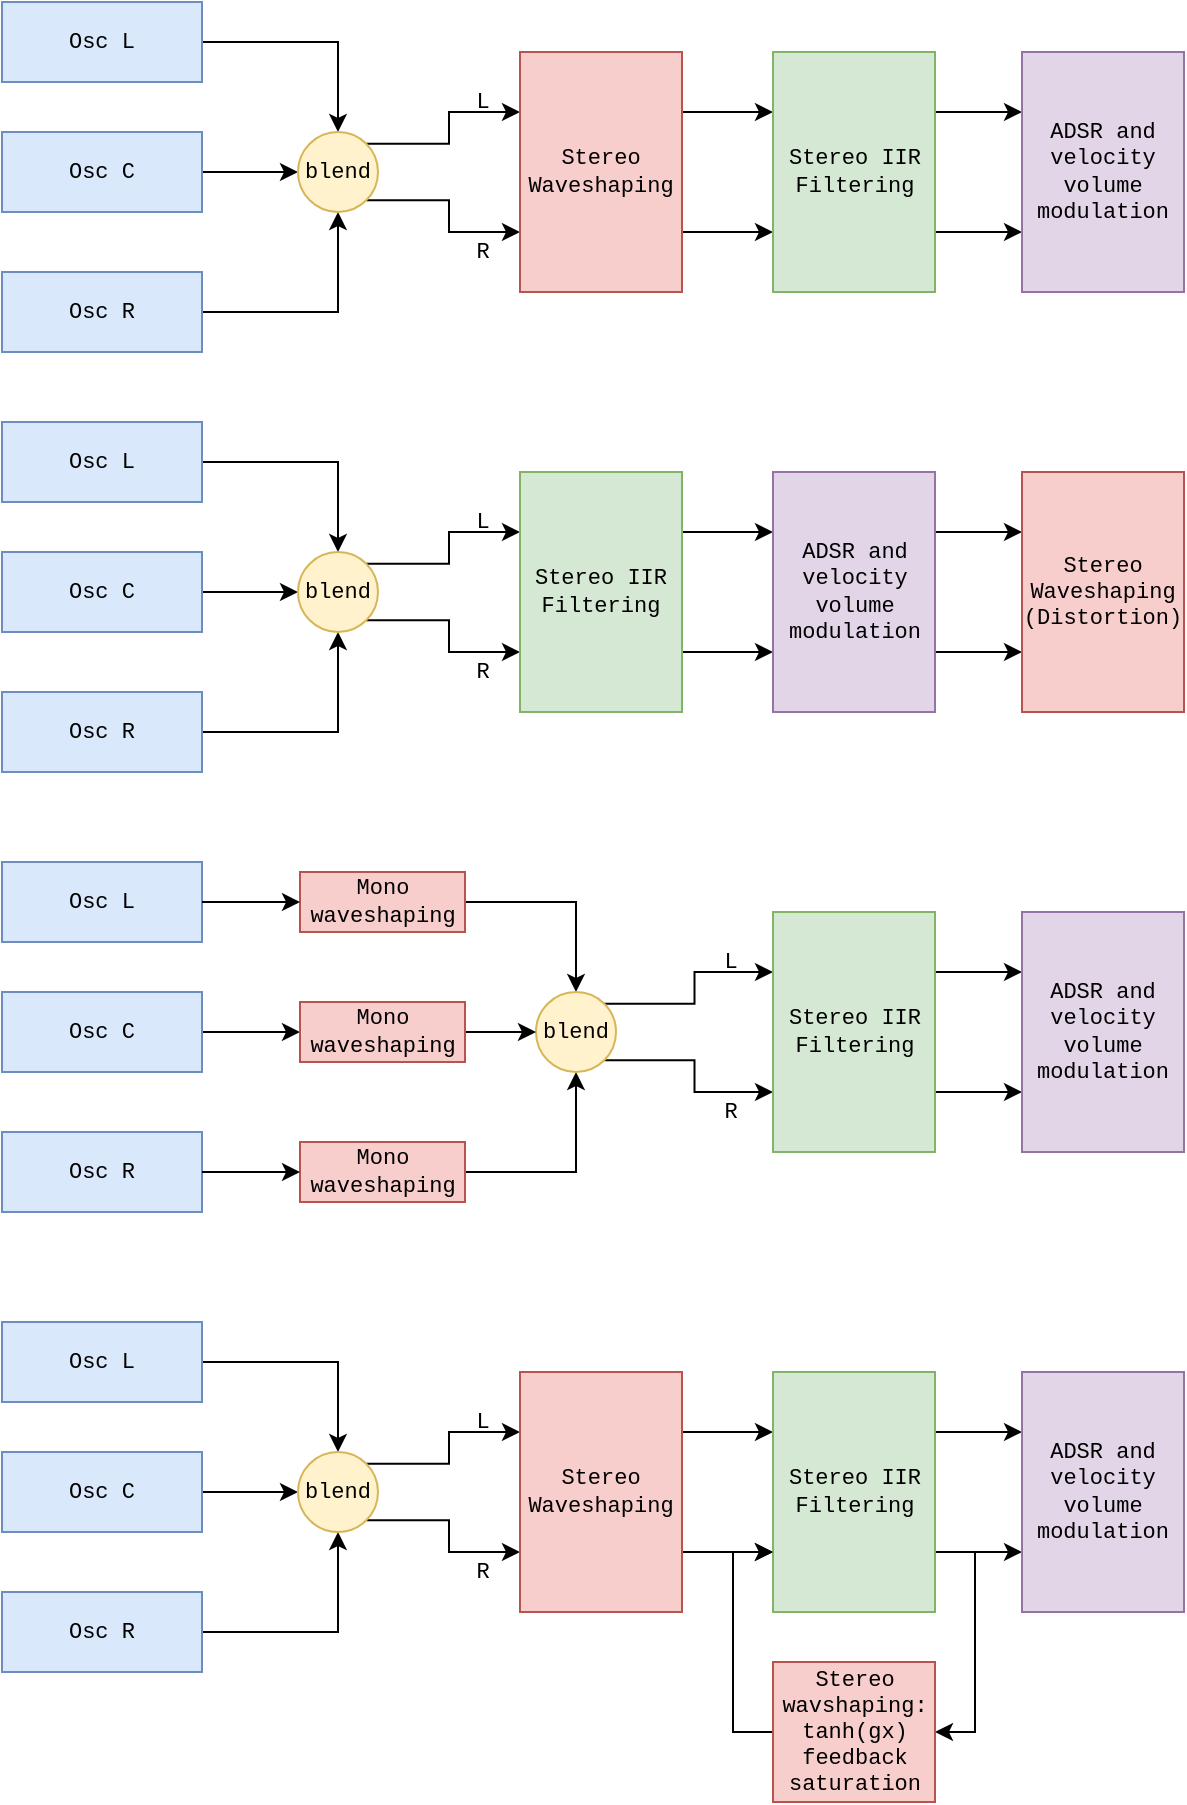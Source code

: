 <mxfile version="13.0.3" type="device"><diagram id="KrM5mwxukWopOsMZoxI0" name="Page-1"><mxGraphModel dx="1086" dy="806" grid="1" gridSize="10" guides="1" tooltips="1" connect="1" arrows="1" fold="1" page="1" pageScale="1" pageWidth="827" pageHeight="1169" math="0" shadow="0"><root><mxCell id="0"/><mxCell id="1" parent="0"/><mxCell id="E6bZoj70rfrVWzlMNW_g-31" style="edgeStyle=orthogonalEdgeStyle;rounded=0;orthogonalLoop=1;jettySize=auto;html=1;exitX=1;exitY=0.5;exitDx=0;exitDy=0;entryX=0.5;entryY=0;entryDx=0;entryDy=0;fontFamily=Courier New;fontSize=11;" edge="1" parent="1" source="E6bZoj70rfrVWzlMNW_g-27" target="E6bZoj70rfrVWzlMNW_g-30"><mxGeometry relative="1" as="geometry"/></mxCell><mxCell id="E6bZoj70rfrVWzlMNW_g-27" value="Osc L" style="rounded=0;whiteSpace=wrap;html=1;strokeWidth=1;fontFamily=Courier New;fontSize=11;fillColor=#dae8fc;strokeColor=#6c8ebf;" vertex="1" parent="1"><mxGeometry x="118" y="20" width="100" height="40" as="geometry"/></mxCell><mxCell id="E6bZoj70rfrVWzlMNW_g-32" style="edgeStyle=orthogonalEdgeStyle;rounded=0;orthogonalLoop=1;jettySize=auto;html=1;exitX=1;exitY=0.5;exitDx=0;exitDy=0;entryX=0;entryY=0.5;entryDx=0;entryDy=0;fontFamily=Courier New;fontSize=11;" edge="1" parent="1" source="E6bZoj70rfrVWzlMNW_g-28" target="E6bZoj70rfrVWzlMNW_g-30"><mxGeometry relative="1" as="geometry"/></mxCell><mxCell id="E6bZoj70rfrVWzlMNW_g-28" value="Osc C" style="rounded=0;whiteSpace=wrap;html=1;strokeWidth=1;fontFamily=Courier New;fontSize=11;fillColor=#dae8fc;strokeColor=#6c8ebf;" vertex="1" parent="1"><mxGeometry x="118" y="85" width="100" height="40" as="geometry"/></mxCell><mxCell id="E6bZoj70rfrVWzlMNW_g-33" style="edgeStyle=orthogonalEdgeStyle;rounded=0;orthogonalLoop=1;jettySize=auto;html=1;exitX=1;exitY=0.5;exitDx=0;exitDy=0;entryX=0.5;entryY=1;entryDx=0;entryDy=0;fontFamily=Courier New;fontSize=11;" edge="1" parent="1" source="E6bZoj70rfrVWzlMNW_g-29" target="E6bZoj70rfrVWzlMNW_g-30"><mxGeometry relative="1" as="geometry"/></mxCell><mxCell id="E6bZoj70rfrVWzlMNW_g-29" value="Osc R" style="rounded=0;whiteSpace=wrap;html=1;strokeWidth=1;fontFamily=Courier New;fontSize=11;fillColor=#dae8fc;strokeColor=#6c8ebf;" vertex="1" parent="1"><mxGeometry x="118" y="155" width="100" height="40" as="geometry"/></mxCell><mxCell id="E6bZoj70rfrVWzlMNW_g-39" style="edgeStyle=orthogonalEdgeStyle;rounded=0;orthogonalLoop=1;jettySize=auto;html=1;exitX=1;exitY=1;exitDx=0;exitDy=0;entryX=0;entryY=0.75;entryDx=0;entryDy=0;fontFamily=Courier New;fontSize=11;" edge="1" parent="1" source="E6bZoj70rfrVWzlMNW_g-30" target="E6bZoj70rfrVWzlMNW_g-38"><mxGeometry relative="1" as="geometry"/></mxCell><mxCell id="E6bZoj70rfrVWzlMNW_g-40" style="edgeStyle=orthogonalEdgeStyle;rounded=0;orthogonalLoop=1;jettySize=auto;html=1;exitX=1;exitY=0;exitDx=0;exitDy=0;entryX=0;entryY=0.25;entryDx=0;entryDy=0;fontFamily=Courier New;fontSize=11;" edge="1" parent="1" source="E6bZoj70rfrVWzlMNW_g-30" target="E6bZoj70rfrVWzlMNW_g-38"><mxGeometry relative="1" as="geometry"/></mxCell><mxCell id="E6bZoj70rfrVWzlMNW_g-30" value="blend" style="ellipse;whiteSpace=wrap;html=1;aspect=fixed;fontFamily=Courier New;fontSize=11;fillColor=#fff2cc;strokeColor=#d6b656;" vertex="1" parent="1"><mxGeometry x="266" y="85" width="40" height="40" as="geometry"/></mxCell><mxCell id="E6bZoj70rfrVWzlMNW_g-46" style="edgeStyle=orthogonalEdgeStyle;rounded=0;orthogonalLoop=1;jettySize=auto;html=1;exitX=1;exitY=0.25;exitDx=0;exitDy=0;entryX=0;entryY=0.25;entryDx=0;entryDy=0;fontFamily=Courier New;fontSize=11;" edge="1" parent="1" source="E6bZoj70rfrVWzlMNW_g-38" target="E6bZoj70rfrVWzlMNW_g-44"><mxGeometry relative="1" as="geometry"/></mxCell><mxCell id="E6bZoj70rfrVWzlMNW_g-47" style="edgeStyle=orthogonalEdgeStyle;rounded=0;orthogonalLoop=1;jettySize=auto;html=1;exitX=1;exitY=0.75;exitDx=0;exitDy=0;entryX=0;entryY=0.75;entryDx=0;entryDy=0;fontFamily=Courier New;fontSize=11;" edge="1" parent="1" source="E6bZoj70rfrVWzlMNW_g-38" target="E6bZoj70rfrVWzlMNW_g-44"><mxGeometry relative="1" as="geometry"/></mxCell><mxCell id="E6bZoj70rfrVWzlMNW_g-38" value="Stereo Waveshaping" style="rounded=0;whiteSpace=wrap;html=1;strokeWidth=1;fontFamily=Courier New;fontSize=11;fillColor=#f8cecc;strokeColor=#b85450;" vertex="1" parent="1"><mxGeometry x="377" y="45" width="81" height="120" as="geometry"/></mxCell><mxCell id="E6bZoj70rfrVWzlMNW_g-41" value="L" style="text;html=1;align=center;verticalAlign=middle;resizable=0;points=[];autosize=1;fontSize=11;fontFamily=Courier New;" vertex="1" parent="1"><mxGeometry x="348" y="60" width="20" height="20" as="geometry"/></mxCell><mxCell id="E6bZoj70rfrVWzlMNW_g-42" value="R" style="text;html=1;align=center;verticalAlign=middle;resizable=0;points=[];autosize=1;fontSize=11;fontFamily=Courier New;" vertex="1" parent="1"><mxGeometry x="348" y="135" width="20" height="20" as="geometry"/></mxCell><mxCell id="E6bZoj70rfrVWzlMNW_g-48" style="edgeStyle=orthogonalEdgeStyle;rounded=0;orthogonalLoop=1;jettySize=auto;html=1;exitX=1;exitY=0.25;exitDx=0;exitDy=0;entryX=0;entryY=0.25;entryDx=0;entryDy=0;fontFamily=Courier New;fontSize=11;" edge="1" parent="1" source="E6bZoj70rfrVWzlMNW_g-44" target="E6bZoj70rfrVWzlMNW_g-45"><mxGeometry relative="1" as="geometry"/></mxCell><mxCell id="E6bZoj70rfrVWzlMNW_g-49" style="edgeStyle=orthogonalEdgeStyle;rounded=0;orthogonalLoop=1;jettySize=auto;html=1;exitX=1;exitY=0.75;exitDx=0;exitDy=0;entryX=0;entryY=0.75;entryDx=0;entryDy=0;fontFamily=Courier New;fontSize=11;" edge="1" parent="1" source="E6bZoj70rfrVWzlMNW_g-44" target="E6bZoj70rfrVWzlMNW_g-45"><mxGeometry relative="1" as="geometry"/></mxCell><mxCell id="E6bZoj70rfrVWzlMNW_g-44" value="Stereo IIR Filtering" style="rounded=0;whiteSpace=wrap;html=1;strokeWidth=1;fontFamily=Courier New;fontSize=11;fillColor=#d5e8d4;strokeColor=#82b366;" vertex="1" parent="1"><mxGeometry x="503.5" y="45" width="81" height="120" as="geometry"/></mxCell><mxCell id="E6bZoj70rfrVWzlMNW_g-45" value="ADSR and velocity volume modulation" style="rounded=0;whiteSpace=wrap;html=1;strokeWidth=1;fontFamily=Courier New;fontSize=11;fillColor=#e1d5e7;strokeColor=#9673a6;" vertex="1" parent="1"><mxGeometry x="628" y="45" width="81" height="120" as="geometry"/></mxCell><mxCell id="E6bZoj70rfrVWzlMNW_g-86" style="edgeStyle=orthogonalEdgeStyle;rounded=0;orthogonalLoop=1;jettySize=auto;html=1;exitX=1;exitY=0.5;exitDx=0;exitDy=0;entryX=0.5;entryY=0;entryDx=0;entryDy=0;fontFamily=Courier New;fontSize=11;" edge="1" parent="1" source="E6bZoj70rfrVWzlMNW_g-106" target="E6bZoj70rfrVWzlMNW_g-94"><mxGeometry relative="1" as="geometry"/></mxCell><mxCell id="E6bZoj70rfrVWzlMNW_g-87" value="Osc L" style="rounded=0;whiteSpace=wrap;html=1;strokeWidth=1;fontFamily=Courier New;fontSize=11;fillColor=#dae8fc;strokeColor=#6c8ebf;" vertex="1" parent="1"><mxGeometry x="118" y="450" width="100" height="40" as="geometry"/></mxCell><mxCell id="E6bZoj70rfrVWzlMNW_g-88" style="edgeStyle=orthogonalEdgeStyle;rounded=0;orthogonalLoop=1;jettySize=auto;html=1;exitX=1;exitY=0.5;exitDx=0;exitDy=0;entryX=0;entryY=0.5;entryDx=0;entryDy=0;fontFamily=Courier New;fontSize=11;" edge="1" parent="1" source="E6bZoj70rfrVWzlMNW_g-89" target="E6bZoj70rfrVWzlMNW_g-109"><mxGeometry relative="1" as="geometry"/></mxCell><mxCell id="E6bZoj70rfrVWzlMNW_g-89" value="Osc C" style="rounded=0;whiteSpace=wrap;html=1;strokeWidth=1;fontFamily=Courier New;fontSize=11;fillColor=#dae8fc;strokeColor=#6c8ebf;" vertex="1" parent="1"><mxGeometry x="118" y="515" width="100" height="40" as="geometry"/></mxCell><mxCell id="E6bZoj70rfrVWzlMNW_g-90" style="edgeStyle=orthogonalEdgeStyle;rounded=0;orthogonalLoop=1;jettySize=auto;html=1;exitX=1;exitY=0.5;exitDx=0;exitDy=0;entryX=0.5;entryY=1;entryDx=0;entryDy=0;fontFamily=Courier New;fontSize=11;" edge="1" parent="1" source="E6bZoj70rfrVWzlMNW_g-108" target="E6bZoj70rfrVWzlMNW_g-94"><mxGeometry relative="1" as="geometry"/></mxCell><mxCell id="E6bZoj70rfrVWzlMNW_g-91" value="Osc R" style="rounded=0;whiteSpace=wrap;html=1;strokeWidth=1;fontFamily=Courier New;fontSize=11;fillColor=#dae8fc;strokeColor=#6c8ebf;" vertex="1" parent="1"><mxGeometry x="118" y="585" width="100" height="40" as="geometry"/></mxCell><mxCell id="E6bZoj70rfrVWzlMNW_g-104" style="edgeStyle=orthogonalEdgeStyle;rounded=0;orthogonalLoop=1;jettySize=auto;html=1;exitX=1;exitY=0;exitDx=0;exitDy=0;entryX=0;entryY=0.25;entryDx=0;entryDy=0;fontFamily=Courier New;fontSize=11;" edge="1" parent="1" source="E6bZoj70rfrVWzlMNW_g-94" target="E6bZoj70rfrVWzlMNW_g-102"><mxGeometry relative="1" as="geometry"/></mxCell><mxCell id="E6bZoj70rfrVWzlMNW_g-105" style="edgeStyle=orthogonalEdgeStyle;rounded=0;orthogonalLoop=1;jettySize=auto;html=1;exitX=1;exitY=1;exitDx=0;exitDy=0;entryX=0;entryY=0.75;entryDx=0;entryDy=0;fontFamily=Courier New;fontSize=11;" edge="1" parent="1" source="E6bZoj70rfrVWzlMNW_g-94" target="E6bZoj70rfrVWzlMNW_g-102"><mxGeometry relative="1" as="geometry"/></mxCell><mxCell id="E6bZoj70rfrVWzlMNW_g-94" value="blend" style="ellipse;whiteSpace=wrap;html=1;aspect=fixed;fontFamily=Courier New;fontSize=11;fillColor=#fff2cc;strokeColor=#d6b656;" vertex="1" parent="1"><mxGeometry x="385" y="515" width="40" height="40" as="geometry"/></mxCell><mxCell id="E6bZoj70rfrVWzlMNW_g-98" value="L" style="text;html=1;align=center;verticalAlign=middle;resizable=0;points=[];autosize=1;fontSize=11;fontFamily=Courier New;" vertex="1" parent="1"><mxGeometry x="472" y="490" width="20" height="20" as="geometry"/></mxCell><mxCell id="E6bZoj70rfrVWzlMNW_g-99" value="R" style="text;html=1;align=center;verticalAlign=middle;resizable=0;points=[];autosize=1;fontSize=11;fontFamily=Courier New;" vertex="1" parent="1"><mxGeometry x="472" y="565" width="20" height="20" as="geometry"/></mxCell><mxCell id="E6bZoj70rfrVWzlMNW_g-100" style="edgeStyle=orthogonalEdgeStyle;rounded=0;orthogonalLoop=1;jettySize=auto;html=1;exitX=1;exitY=0.25;exitDx=0;exitDy=0;entryX=0;entryY=0.25;entryDx=0;entryDy=0;fontFamily=Courier New;fontSize=11;" edge="1" parent="1" source="E6bZoj70rfrVWzlMNW_g-102" target="E6bZoj70rfrVWzlMNW_g-103"><mxGeometry relative="1" as="geometry"/></mxCell><mxCell id="E6bZoj70rfrVWzlMNW_g-101" style="edgeStyle=orthogonalEdgeStyle;rounded=0;orthogonalLoop=1;jettySize=auto;html=1;exitX=1;exitY=0.75;exitDx=0;exitDy=0;entryX=0;entryY=0.75;entryDx=0;entryDy=0;fontFamily=Courier New;fontSize=11;" edge="1" parent="1" source="E6bZoj70rfrVWzlMNW_g-102" target="E6bZoj70rfrVWzlMNW_g-103"><mxGeometry relative="1" as="geometry"/></mxCell><mxCell id="E6bZoj70rfrVWzlMNW_g-102" value="Stereo IIR Filtering" style="rounded=0;whiteSpace=wrap;html=1;strokeWidth=1;fontFamily=Courier New;fontSize=11;fillColor=#d5e8d4;strokeColor=#82b366;" vertex="1" parent="1"><mxGeometry x="503.5" y="475" width="81" height="120" as="geometry"/></mxCell><mxCell id="E6bZoj70rfrVWzlMNW_g-103" value="ADSR and velocity volume modulation" style="rounded=0;whiteSpace=wrap;html=1;strokeWidth=1;fontFamily=Courier New;fontSize=11;fillColor=#e1d5e7;strokeColor=#9673a6;" vertex="1" parent="1"><mxGeometry x="628" y="475" width="81" height="120" as="geometry"/></mxCell><mxCell id="E6bZoj70rfrVWzlMNW_g-106" value="Mono waveshaping" style="rounded=0;whiteSpace=wrap;html=1;strokeWidth=1;fontFamily=Courier New;fontSize=11;fillColor=#f8cecc;strokeColor=#b85450;" vertex="1" parent="1"><mxGeometry x="267" y="455" width="82.5" height="30" as="geometry"/></mxCell><mxCell id="E6bZoj70rfrVWzlMNW_g-107" style="edgeStyle=orthogonalEdgeStyle;rounded=0;orthogonalLoop=1;jettySize=auto;html=1;exitX=1;exitY=0.5;exitDx=0;exitDy=0;entryX=0;entryY=0.5;entryDx=0;entryDy=0;fontFamily=Courier New;fontSize=11;" edge="1" parent="1" source="E6bZoj70rfrVWzlMNW_g-87" target="E6bZoj70rfrVWzlMNW_g-106"><mxGeometry relative="1" as="geometry"><mxPoint x="218" y="470" as="sourcePoint"/><mxPoint x="405" y="515" as="targetPoint"/></mxGeometry></mxCell><mxCell id="E6bZoj70rfrVWzlMNW_g-112" style="edgeStyle=orthogonalEdgeStyle;rounded=0;orthogonalLoop=1;jettySize=auto;html=1;exitX=1;exitY=0.5;exitDx=0;exitDy=0;entryX=0;entryY=0.5;entryDx=0;entryDy=0;fontFamily=Courier New;fontSize=11;" edge="1" parent="1" source="E6bZoj70rfrVWzlMNW_g-109" target="E6bZoj70rfrVWzlMNW_g-94"><mxGeometry relative="1" as="geometry"><mxPoint x="374" y="535" as="targetPoint"/></mxGeometry></mxCell><mxCell id="E6bZoj70rfrVWzlMNW_g-109" value="Mono waveshaping" style="rounded=0;whiteSpace=wrap;html=1;strokeWidth=1;fontFamily=Courier New;fontSize=11;fillColor=#f8cecc;strokeColor=#b85450;" vertex="1" parent="1"><mxGeometry x="267" y="520" width="82.5" height="30" as="geometry"/></mxCell><mxCell id="E6bZoj70rfrVWzlMNW_g-108" value="Mono waveshaping" style="rounded=0;whiteSpace=wrap;html=1;strokeWidth=1;fontFamily=Courier New;fontSize=11;fillColor=#f8cecc;strokeColor=#b85450;" vertex="1" parent="1"><mxGeometry x="267" y="590" width="82.5" height="30" as="geometry"/></mxCell><mxCell id="E6bZoj70rfrVWzlMNW_g-110" style="edgeStyle=orthogonalEdgeStyle;rounded=0;orthogonalLoop=1;jettySize=auto;html=1;exitX=1;exitY=0.5;exitDx=0;exitDy=0;entryX=0;entryY=0.5;entryDx=0;entryDy=0;fontFamily=Courier New;fontSize=11;" edge="1" parent="1" source="E6bZoj70rfrVWzlMNW_g-91" target="E6bZoj70rfrVWzlMNW_g-108"><mxGeometry relative="1" as="geometry"><mxPoint x="218" y="605" as="sourcePoint"/><mxPoint x="405" y="555" as="targetPoint"/></mxGeometry></mxCell><mxCell id="E6bZoj70rfrVWzlMNW_g-113" style="edgeStyle=orthogonalEdgeStyle;rounded=0;orthogonalLoop=1;jettySize=auto;html=1;exitX=1;exitY=0.5;exitDx=0;exitDy=0;entryX=0.5;entryY=0;entryDx=0;entryDy=0;fontFamily=Courier New;fontSize=11;" edge="1" parent="1" source="E6bZoj70rfrVWzlMNW_g-114" target="E6bZoj70rfrVWzlMNW_g-121"><mxGeometry relative="1" as="geometry"/></mxCell><mxCell id="E6bZoj70rfrVWzlMNW_g-114" value="Osc L" style="rounded=0;whiteSpace=wrap;html=1;strokeWidth=1;fontFamily=Courier New;fontSize=11;fillColor=#dae8fc;strokeColor=#6c8ebf;" vertex="1" parent="1"><mxGeometry x="118" y="230" width="100" height="40" as="geometry"/></mxCell><mxCell id="E6bZoj70rfrVWzlMNW_g-115" style="edgeStyle=orthogonalEdgeStyle;rounded=0;orthogonalLoop=1;jettySize=auto;html=1;exitX=1;exitY=0.5;exitDx=0;exitDy=0;entryX=0;entryY=0.5;entryDx=0;entryDy=0;fontFamily=Courier New;fontSize=11;" edge="1" parent="1" source="E6bZoj70rfrVWzlMNW_g-116" target="E6bZoj70rfrVWzlMNW_g-121"><mxGeometry relative="1" as="geometry"/></mxCell><mxCell id="E6bZoj70rfrVWzlMNW_g-116" value="Osc C" style="rounded=0;whiteSpace=wrap;html=1;strokeWidth=1;fontFamily=Courier New;fontSize=11;fillColor=#dae8fc;strokeColor=#6c8ebf;" vertex="1" parent="1"><mxGeometry x="118" y="295" width="100" height="40" as="geometry"/></mxCell><mxCell id="E6bZoj70rfrVWzlMNW_g-117" style="edgeStyle=orthogonalEdgeStyle;rounded=0;orthogonalLoop=1;jettySize=auto;html=1;exitX=1;exitY=0.5;exitDx=0;exitDy=0;entryX=0.5;entryY=1;entryDx=0;entryDy=0;fontFamily=Courier New;fontSize=11;" edge="1" parent="1" source="E6bZoj70rfrVWzlMNW_g-118" target="E6bZoj70rfrVWzlMNW_g-121"><mxGeometry relative="1" as="geometry"/></mxCell><mxCell id="E6bZoj70rfrVWzlMNW_g-118" value="Osc R" style="rounded=0;whiteSpace=wrap;html=1;strokeWidth=1;fontFamily=Courier New;fontSize=11;fillColor=#dae8fc;strokeColor=#6c8ebf;" vertex="1" parent="1"><mxGeometry x="118" y="365" width="100" height="40" as="geometry"/></mxCell><mxCell id="E6bZoj70rfrVWzlMNW_g-119" style="edgeStyle=orthogonalEdgeStyle;rounded=0;orthogonalLoop=1;jettySize=auto;html=1;exitX=1;exitY=1;exitDx=0;exitDy=0;entryX=0;entryY=0.75;entryDx=0;entryDy=0;fontFamily=Courier New;fontSize=11;" edge="1" parent="1" source="E6bZoj70rfrVWzlMNW_g-121" target="E6bZoj70rfrVWzlMNW_g-124"><mxGeometry relative="1" as="geometry"/></mxCell><mxCell id="E6bZoj70rfrVWzlMNW_g-120" style="edgeStyle=orthogonalEdgeStyle;rounded=0;orthogonalLoop=1;jettySize=auto;html=1;exitX=1;exitY=0;exitDx=0;exitDy=0;entryX=0;entryY=0.25;entryDx=0;entryDy=0;fontFamily=Courier New;fontSize=11;" edge="1" parent="1" source="E6bZoj70rfrVWzlMNW_g-121" target="E6bZoj70rfrVWzlMNW_g-124"><mxGeometry relative="1" as="geometry"/></mxCell><mxCell id="E6bZoj70rfrVWzlMNW_g-121" value="blend" style="ellipse;whiteSpace=wrap;html=1;aspect=fixed;fontFamily=Courier New;fontSize=11;fillColor=#fff2cc;strokeColor=#d6b656;" vertex="1" parent="1"><mxGeometry x="266" y="295" width="40" height="40" as="geometry"/></mxCell><mxCell id="E6bZoj70rfrVWzlMNW_g-122" style="edgeStyle=orthogonalEdgeStyle;rounded=0;orthogonalLoop=1;jettySize=auto;html=1;exitX=1;exitY=0.25;exitDx=0;exitDy=0;entryX=0;entryY=0.25;entryDx=0;entryDy=0;fontFamily=Courier New;fontSize=11;" edge="1" parent="1" source="E6bZoj70rfrVWzlMNW_g-124" target="E6bZoj70rfrVWzlMNW_g-129"><mxGeometry relative="1" as="geometry"/></mxCell><mxCell id="E6bZoj70rfrVWzlMNW_g-123" style="edgeStyle=orthogonalEdgeStyle;rounded=0;orthogonalLoop=1;jettySize=auto;html=1;exitX=1;exitY=0.75;exitDx=0;exitDy=0;entryX=0;entryY=0.75;entryDx=0;entryDy=0;fontFamily=Courier New;fontSize=11;" edge="1" parent="1" source="E6bZoj70rfrVWzlMNW_g-124" target="E6bZoj70rfrVWzlMNW_g-129"><mxGeometry relative="1" as="geometry"/></mxCell><mxCell id="E6bZoj70rfrVWzlMNW_g-124" value="Stereo IIR Filtering" style="rounded=0;whiteSpace=wrap;html=1;strokeWidth=1;fontFamily=Courier New;fontSize=11;fillColor=#d5e8d4;strokeColor=#82b366;" vertex="1" parent="1"><mxGeometry x="377" y="255" width="81" height="120" as="geometry"/></mxCell><mxCell id="E6bZoj70rfrVWzlMNW_g-125" value="L" style="text;html=1;align=center;verticalAlign=middle;resizable=0;points=[];autosize=1;fontSize=11;fontFamily=Courier New;" vertex="1" parent="1"><mxGeometry x="348" y="270" width="20" height="20" as="geometry"/></mxCell><mxCell id="E6bZoj70rfrVWzlMNW_g-126" value="R" style="text;html=1;align=center;verticalAlign=middle;resizable=0;points=[];autosize=1;fontSize=11;fontFamily=Courier New;" vertex="1" parent="1"><mxGeometry x="348" y="345" width="20" height="20" as="geometry"/></mxCell><mxCell id="E6bZoj70rfrVWzlMNW_g-127" style="edgeStyle=orthogonalEdgeStyle;rounded=0;orthogonalLoop=1;jettySize=auto;html=1;exitX=1;exitY=0.25;exitDx=0;exitDy=0;entryX=0;entryY=0.25;entryDx=0;entryDy=0;fontFamily=Courier New;fontSize=11;" edge="1" parent="1" source="E6bZoj70rfrVWzlMNW_g-129" target="E6bZoj70rfrVWzlMNW_g-130"><mxGeometry relative="1" as="geometry"/></mxCell><mxCell id="E6bZoj70rfrVWzlMNW_g-128" style="edgeStyle=orthogonalEdgeStyle;rounded=0;orthogonalLoop=1;jettySize=auto;html=1;exitX=1;exitY=0.75;exitDx=0;exitDy=0;entryX=0;entryY=0.75;entryDx=0;entryDy=0;fontFamily=Courier New;fontSize=11;" edge="1" parent="1" source="E6bZoj70rfrVWzlMNW_g-129" target="E6bZoj70rfrVWzlMNW_g-130"><mxGeometry relative="1" as="geometry"/></mxCell><mxCell id="E6bZoj70rfrVWzlMNW_g-129" value="ADSR and velocity volume modulation" style="rounded=0;whiteSpace=wrap;html=1;strokeWidth=1;fontFamily=Courier New;fontSize=11;fillColor=#e1d5e7;strokeColor=#9673a6;" vertex="1" parent="1"><mxGeometry x="503.5" y="255" width="81" height="120" as="geometry"/></mxCell><mxCell id="E6bZoj70rfrVWzlMNW_g-130" value="Stereo Waveshaping (Distortion)" style="rounded=0;whiteSpace=wrap;html=1;strokeWidth=1;fontFamily=Courier New;fontSize=11;fillColor=#f8cecc;strokeColor=#b85450;" vertex="1" parent="1"><mxGeometry x="628" y="255" width="81" height="120" as="geometry"/></mxCell><mxCell id="E6bZoj70rfrVWzlMNW_g-131" style="edgeStyle=orthogonalEdgeStyle;rounded=0;orthogonalLoop=1;jettySize=auto;html=1;exitX=1;exitY=0.5;exitDx=0;exitDy=0;entryX=0.5;entryY=0;entryDx=0;entryDy=0;fontFamily=Courier New;fontSize=11;" edge="1" parent="1" source="E6bZoj70rfrVWzlMNW_g-132" target="E6bZoj70rfrVWzlMNW_g-139"><mxGeometry relative="1" as="geometry"/></mxCell><mxCell id="E6bZoj70rfrVWzlMNW_g-132" value="Osc L" style="rounded=0;whiteSpace=wrap;html=1;strokeWidth=1;fontFamily=Courier New;fontSize=11;fillColor=#dae8fc;strokeColor=#6c8ebf;" vertex="1" parent="1"><mxGeometry x="118" y="680" width="100" height="40" as="geometry"/></mxCell><mxCell id="E6bZoj70rfrVWzlMNW_g-133" style="edgeStyle=orthogonalEdgeStyle;rounded=0;orthogonalLoop=1;jettySize=auto;html=1;exitX=1;exitY=0.5;exitDx=0;exitDy=0;entryX=0;entryY=0.5;entryDx=0;entryDy=0;fontFamily=Courier New;fontSize=11;" edge="1" parent="1" source="E6bZoj70rfrVWzlMNW_g-134" target="E6bZoj70rfrVWzlMNW_g-139"><mxGeometry relative="1" as="geometry"/></mxCell><mxCell id="E6bZoj70rfrVWzlMNW_g-134" value="Osc C" style="rounded=0;whiteSpace=wrap;html=1;strokeWidth=1;fontFamily=Courier New;fontSize=11;fillColor=#dae8fc;strokeColor=#6c8ebf;" vertex="1" parent="1"><mxGeometry x="118" y="745" width="100" height="40" as="geometry"/></mxCell><mxCell id="E6bZoj70rfrVWzlMNW_g-135" style="edgeStyle=orthogonalEdgeStyle;rounded=0;orthogonalLoop=1;jettySize=auto;html=1;exitX=1;exitY=0.5;exitDx=0;exitDy=0;entryX=0.5;entryY=1;entryDx=0;entryDy=0;fontFamily=Courier New;fontSize=11;" edge="1" parent="1" source="E6bZoj70rfrVWzlMNW_g-136" target="E6bZoj70rfrVWzlMNW_g-139"><mxGeometry relative="1" as="geometry"/></mxCell><mxCell id="E6bZoj70rfrVWzlMNW_g-136" value="Osc R" style="rounded=0;whiteSpace=wrap;html=1;strokeWidth=1;fontFamily=Courier New;fontSize=11;fillColor=#dae8fc;strokeColor=#6c8ebf;" vertex="1" parent="1"><mxGeometry x="118" y="815" width="100" height="40" as="geometry"/></mxCell><mxCell id="E6bZoj70rfrVWzlMNW_g-137" style="edgeStyle=orthogonalEdgeStyle;rounded=0;orthogonalLoop=1;jettySize=auto;html=1;exitX=1;exitY=1;exitDx=0;exitDy=0;entryX=0;entryY=0.75;entryDx=0;entryDy=0;fontFamily=Courier New;fontSize=11;" edge="1" parent="1" source="E6bZoj70rfrVWzlMNW_g-139" target="E6bZoj70rfrVWzlMNW_g-142"><mxGeometry relative="1" as="geometry"/></mxCell><mxCell id="E6bZoj70rfrVWzlMNW_g-138" style="edgeStyle=orthogonalEdgeStyle;rounded=0;orthogonalLoop=1;jettySize=auto;html=1;exitX=1;exitY=0;exitDx=0;exitDy=0;entryX=0;entryY=0.25;entryDx=0;entryDy=0;fontFamily=Courier New;fontSize=11;" edge="1" parent="1" source="E6bZoj70rfrVWzlMNW_g-139" target="E6bZoj70rfrVWzlMNW_g-142"><mxGeometry relative="1" as="geometry"/></mxCell><mxCell id="E6bZoj70rfrVWzlMNW_g-139" value="blend" style="ellipse;whiteSpace=wrap;html=1;aspect=fixed;fontFamily=Courier New;fontSize=11;fillColor=#fff2cc;strokeColor=#d6b656;" vertex="1" parent="1"><mxGeometry x="266" y="745" width="40" height="40" as="geometry"/></mxCell><mxCell id="E6bZoj70rfrVWzlMNW_g-140" style="edgeStyle=orthogonalEdgeStyle;rounded=0;orthogonalLoop=1;jettySize=auto;html=1;exitX=1;exitY=0.25;exitDx=0;exitDy=0;entryX=0;entryY=0.25;entryDx=0;entryDy=0;fontFamily=Courier New;fontSize=11;" edge="1" parent="1" source="E6bZoj70rfrVWzlMNW_g-142" target="E6bZoj70rfrVWzlMNW_g-147"><mxGeometry relative="1" as="geometry"/></mxCell><mxCell id="E6bZoj70rfrVWzlMNW_g-141" style="edgeStyle=orthogonalEdgeStyle;rounded=0;orthogonalLoop=1;jettySize=auto;html=1;exitX=1;exitY=0.75;exitDx=0;exitDy=0;entryX=0;entryY=0.75;entryDx=0;entryDy=0;fontFamily=Courier New;fontSize=11;" edge="1" parent="1" source="E6bZoj70rfrVWzlMNW_g-142" target="E6bZoj70rfrVWzlMNW_g-147"><mxGeometry relative="1" as="geometry"/></mxCell><mxCell id="E6bZoj70rfrVWzlMNW_g-142" value="Stereo Waveshaping" style="rounded=0;whiteSpace=wrap;html=1;strokeWidth=1;fontFamily=Courier New;fontSize=11;fillColor=#f8cecc;strokeColor=#b85450;" vertex="1" parent="1"><mxGeometry x="377" y="705" width="81" height="120" as="geometry"/></mxCell><mxCell id="E6bZoj70rfrVWzlMNW_g-143" value="L" style="text;html=1;align=center;verticalAlign=middle;resizable=0;points=[];autosize=1;fontSize=11;fontFamily=Courier New;" vertex="1" parent="1"><mxGeometry x="348" y="720" width="20" height="20" as="geometry"/></mxCell><mxCell id="E6bZoj70rfrVWzlMNW_g-144" value="R" style="text;html=1;align=center;verticalAlign=middle;resizable=0;points=[];autosize=1;fontSize=11;fontFamily=Courier New;" vertex="1" parent="1"><mxGeometry x="348" y="795" width="20" height="20" as="geometry"/></mxCell><mxCell id="E6bZoj70rfrVWzlMNW_g-145" style="edgeStyle=orthogonalEdgeStyle;rounded=0;orthogonalLoop=1;jettySize=auto;html=1;exitX=1;exitY=0.25;exitDx=0;exitDy=0;entryX=0;entryY=0.25;entryDx=0;entryDy=0;fontFamily=Courier New;fontSize=11;" edge="1" parent="1" source="E6bZoj70rfrVWzlMNW_g-147" target="E6bZoj70rfrVWzlMNW_g-148"><mxGeometry relative="1" as="geometry"/></mxCell><mxCell id="E6bZoj70rfrVWzlMNW_g-146" style="edgeStyle=orthogonalEdgeStyle;rounded=0;orthogonalLoop=1;jettySize=auto;html=1;exitX=1;exitY=0.75;exitDx=0;exitDy=0;entryX=0;entryY=0.75;entryDx=0;entryDy=0;fontFamily=Courier New;fontSize=11;" edge="1" parent="1" source="E6bZoj70rfrVWzlMNW_g-147" target="E6bZoj70rfrVWzlMNW_g-148"><mxGeometry relative="1" as="geometry"/></mxCell><mxCell id="E6bZoj70rfrVWzlMNW_g-151" style="edgeStyle=orthogonalEdgeStyle;rounded=0;orthogonalLoop=1;jettySize=auto;html=1;exitX=1;exitY=0.75;exitDx=0;exitDy=0;entryX=1;entryY=0.5;entryDx=0;entryDy=0;fontFamily=Courier New;fontSize=11;" edge="1" parent="1" source="E6bZoj70rfrVWzlMNW_g-147" target="E6bZoj70rfrVWzlMNW_g-149"><mxGeometry relative="1" as="geometry"/></mxCell><mxCell id="E6bZoj70rfrVWzlMNW_g-147" value="Stereo IIR Filtering" style="rounded=0;whiteSpace=wrap;html=1;strokeWidth=1;fontFamily=Courier New;fontSize=11;fillColor=#d5e8d4;strokeColor=#82b366;" vertex="1" parent="1"><mxGeometry x="503.5" y="705" width="81" height="120" as="geometry"/></mxCell><mxCell id="E6bZoj70rfrVWzlMNW_g-148" value="ADSR and velocity volume modulation" style="rounded=0;whiteSpace=wrap;html=1;strokeWidth=1;fontFamily=Courier New;fontSize=11;fillColor=#e1d5e7;strokeColor=#9673a6;" vertex="1" parent="1"><mxGeometry x="628" y="705" width="81" height="120" as="geometry"/></mxCell><mxCell id="E6bZoj70rfrVWzlMNW_g-152" style="edgeStyle=orthogonalEdgeStyle;rounded=0;orthogonalLoop=1;jettySize=auto;html=1;exitX=0;exitY=0.5;exitDx=0;exitDy=0;entryX=0;entryY=0.75;entryDx=0;entryDy=0;fontFamily=Courier New;fontSize=11;" edge="1" parent="1" source="E6bZoj70rfrVWzlMNW_g-149" target="E6bZoj70rfrVWzlMNW_g-147"><mxGeometry relative="1" as="geometry"/></mxCell><mxCell id="E6bZoj70rfrVWzlMNW_g-149" value="Stereo wavshaping: tanh(gx) feedback saturation" style="rounded=0;whiteSpace=wrap;html=1;strokeWidth=1;fontFamily=Courier New;fontSize=11;fillColor=#f8cecc;strokeColor=#b85450;" vertex="1" parent="1"><mxGeometry x="503.5" y="850" width="81" height="70" as="geometry"/></mxCell></root></mxGraphModel></diagram></mxfile>